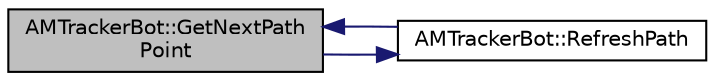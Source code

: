 digraph "AMTrackerBot::GetNextPathPoint"
{
 // LATEX_PDF_SIZE
  edge [fontname="Helvetica",fontsize="10",labelfontname="Helvetica",labelfontsize="10"];
  node [fontname="Helvetica",fontsize="10",shape=record];
  rankdir="LR";
  Node1 [label="AMTrackerBot::GetNextPath\lPoint",height=0.2,width=0.4,color="black", fillcolor="grey75", style="filled", fontcolor="black",tooltip=" "];
  Node1 -> Node2 [color="midnightblue",fontsize="10",style="solid",fontname="Helvetica"];
  Node2 [label="AMTrackerBot::RefreshPath",height=0.2,width=0.4,color="black", fillcolor="white", style="filled",URL="$class_a_m_tracker_bot.html#a809b8e901d148cb1f86b7dc648b7cd6b",tooltip=" "];
  Node2 -> Node1 [color="midnightblue",fontsize="10",style="solid",fontname="Helvetica"];
}
